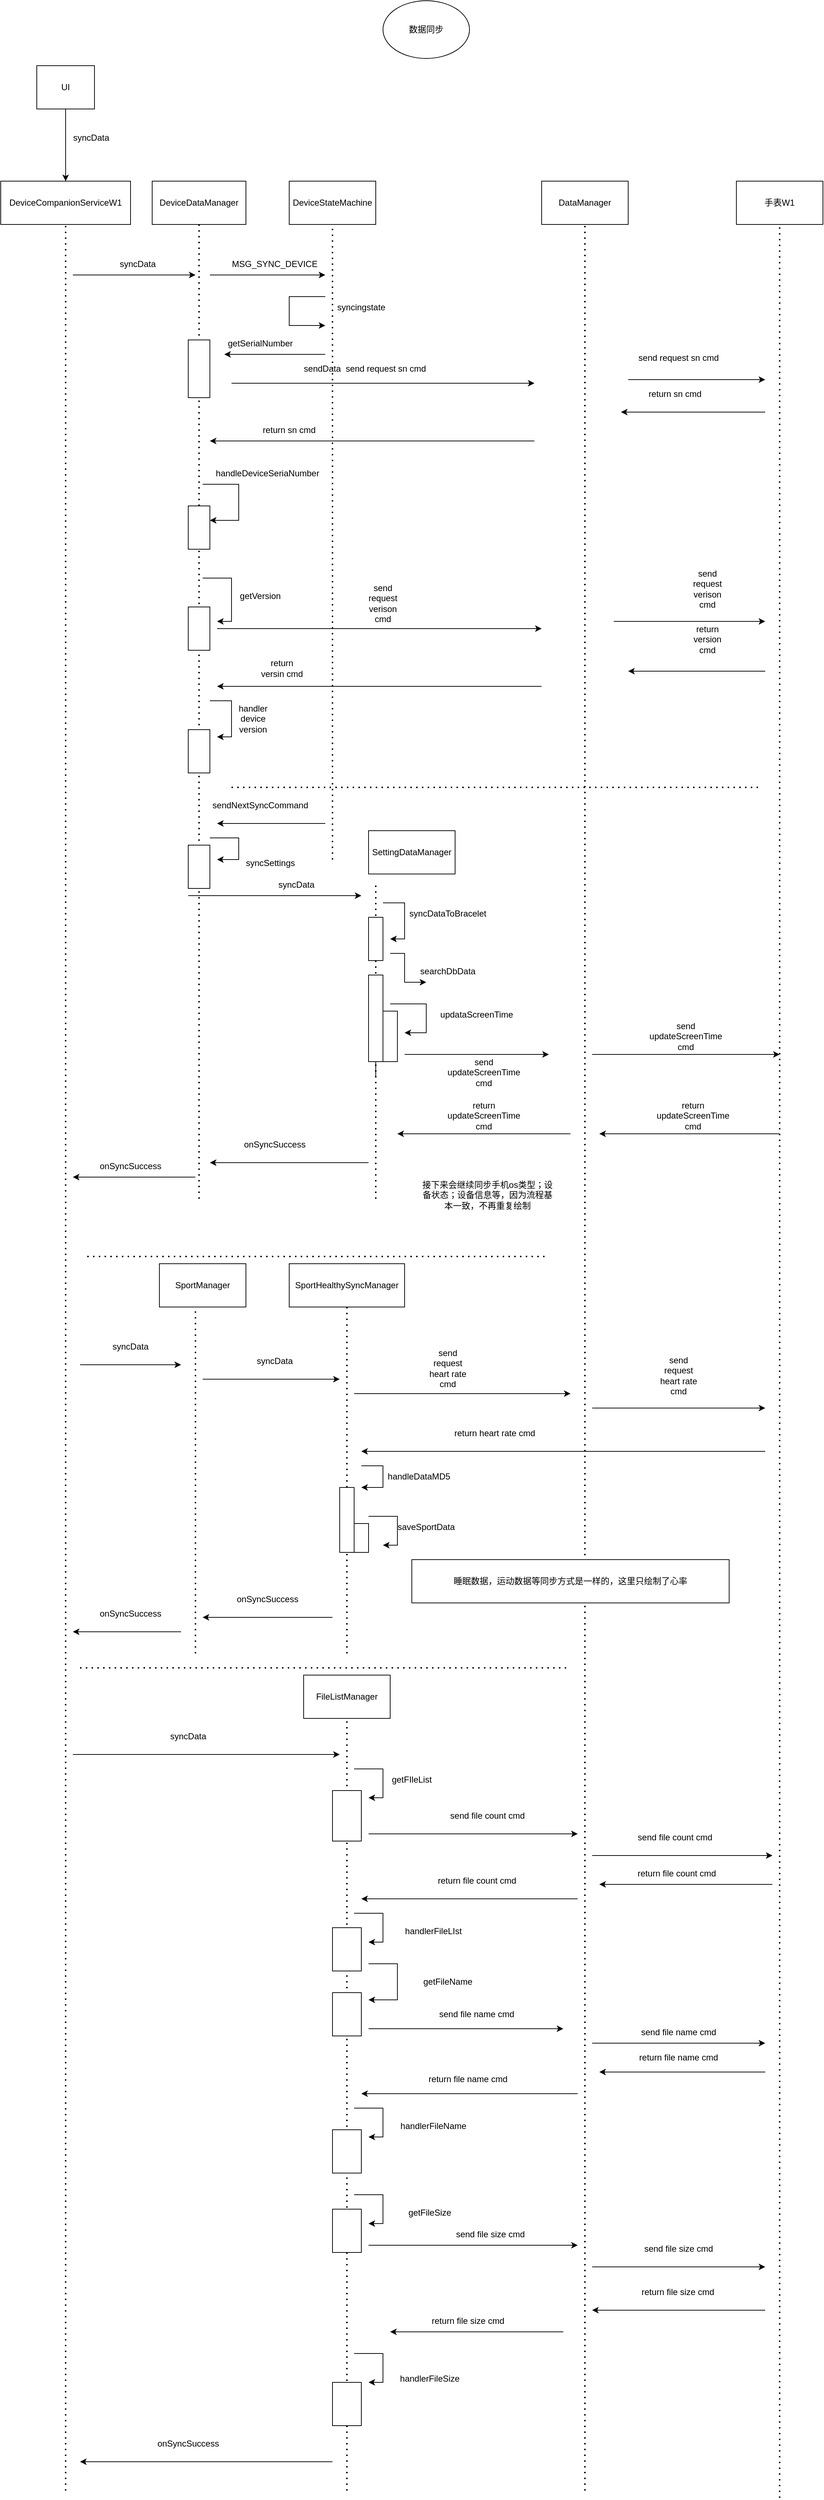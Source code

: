 <mxfile version="16.6.1" type="github"><diagram id="5cbMYsJUbdwY1yWG7EIN" name="Page-1"><mxGraphModel dx="1355" dy="793" grid="1" gridSize="10" guides="1" tooltips="1" connect="1" arrows="1" fold="1" page="1" pageScale="1" pageWidth="1200" pageHeight="1920" math="0" shadow="0"><root><mxCell id="0"/><mxCell id="1" parent="0"/><mxCell id="Itmo2easZVqTDJR0gMvD-1" value="数据同步" style="ellipse;whiteSpace=wrap;html=1;" parent="1" vertex="1"><mxGeometry x="540" y="30" width="120" height="80" as="geometry"/></mxCell><mxCell id="VrV9kyvVKCZuCKwHI7Z3-8" style="edgeStyle=orthogonalEdgeStyle;rounded=0;orthogonalLoop=1;jettySize=auto;html=1;exitX=0.5;exitY=1;exitDx=0;exitDy=0;entryX=0.5;entryY=0;entryDx=0;entryDy=0;" parent="1" source="Itmo2easZVqTDJR0gMvD-4" target="VrV9kyvVKCZuCKwHI7Z3-2" edge="1"><mxGeometry relative="1" as="geometry"><Array as="points"><mxPoint x="100" y="230"/><mxPoint x="100" y="230"/></Array></mxGeometry></mxCell><mxCell id="Itmo2easZVqTDJR0gMvD-4" value="UI" style="rounded=0;whiteSpace=wrap;html=1;" parent="1" vertex="1"><mxGeometry x="60" y="120" width="80" height="60" as="geometry"/></mxCell><mxCell id="VrV9kyvVKCZuCKwHI7Z3-2" value="DeviceCompanionServiceW1" style="rounded=0;whiteSpace=wrap;html=1;" parent="1" vertex="1"><mxGeometry x="10" y="280" width="180" height="60" as="geometry"/></mxCell><mxCell id="VrV9kyvVKCZuCKwHI7Z3-4" value="DeviceDataManager" style="whiteSpace=wrap;html=1;rounded=0;" parent="1" vertex="1"><mxGeometry x="220" y="280" width="130" height="60" as="geometry"/></mxCell><mxCell id="VrV9kyvVKCZuCKwHI7Z3-10" value="syncData" style="text;html=1;align=center;verticalAlign=middle;resizable=0;points=[];autosize=1;strokeColor=none;fillColor=none;" parent="1" vertex="1"><mxGeometry x="100" y="210" width="70" height="20" as="geometry"/></mxCell><mxCell id="VrV9kyvVKCZuCKwHI7Z3-12" value="" style="endArrow=none;dashed=1;html=1;dashPattern=1 3;strokeWidth=2;rounded=0;entryX=0.5;entryY=1;entryDx=0;entryDy=0;" parent="1" target="VrV9kyvVKCZuCKwHI7Z3-2" edge="1"><mxGeometry width="50" height="50" relative="1" as="geometry"><mxPoint x="100" y="3480" as="sourcePoint"/><mxPoint x="100" y="350" as="targetPoint"/><Array as="points"><mxPoint x="100" y="430"/></Array></mxGeometry></mxCell><mxCell id="VrV9kyvVKCZuCKwHI7Z3-13" value="" style="endArrow=none;dashed=1;html=1;dashPattern=1 3;strokeWidth=2;rounded=0;entryX=0.5;entryY=1;entryDx=0;entryDy=0;startArrow=none;" parent="1" target="VrV9kyvVKCZuCKwHI7Z3-4" edge="1"><mxGeometry width="50" height="50" relative="1" as="geometry"><mxPoint x="285" y="510" as="sourcePoint"/><mxPoint x="500" y="590" as="targetPoint"/></mxGeometry></mxCell><mxCell id="VrV9kyvVKCZuCKwHI7Z3-14" value="" style="endArrow=classic;html=1;rounded=0;" parent="1" edge="1"><mxGeometry width="50" height="50" relative="1" as="geometry"><mxPoint x="110" y="410" as="sourcePoint"/><mxPoint x="280" y="410" as="targetPoint"/><Array as="points"><mxPoint x="130" y="410"/></Array></mxGeometry></mxCell><mxCell id="4nl45cn-lW_JqyU9pjvU-1" value="syncData" style="text;html=1;strokeColor=none;fillColor=none;align=center;verticalAlign=middle;whiteSpace=wrap;rounded=0;" parent="1" vertex="1"><mxGeometry x="170" y="380" width="60" height="30" as="geometry"/></mxCell><mxCell id="4nl45cn-lW_JqyU9pjvU-2" value="DeviceStateMachine" style="whiteSpace=wrap;html=1;rounded=0;" parent="1" vertex="1"><mxGeometry x="410" y="280" width="120" height="60" as="geometry"/></mxCell><mxCell id="4nl45cn-lW_JqyU9pjvU-4" value="" style="endArrow=none;dashed=1;html=1;dashPattern=1 3;strokeWidth=2;rounded=0;entryX=0.5;entryY=1;entryDx=0;entryDy=0;" parent="1" target="4nl45cn-lW_JqyU9pjvU-2" edge="1"><mxGeometry width="50" height="50" relative="1" as="geometry"><mxPoint x="470" y="1220" as="sourcePoint"/><mxPoint x="470" y="450" as="targetPoint"/></mxGeometry></mxCell><mxCell id="4nl45cn-lW_JqyU9pjvU-5" value="" style="endArrow=classic;html=1;rounded=0;" parent="1" edge="1"><mxGeometry width="50" height="50" relative="1" as="geometry"><mxPoint x="300" y="410" as="sourcePoint"/><mxPoint x="460" y="410" as="targetPoint"/></mxGeometry></mxCell><mxCell id="4nl45cn-lW_JqyU9pjvU-7" value="MSG_SYNC_DEVICE" style="text;html=1;strokeColor=none;fillColor=none;align=center;verticalAlign=middle;whiteSpace=wrap;rounded=0;" parent="1" vertex="1"><mxGeometry x="360" y="380" width="60" height="30" as="geometry"/></mxCell><mxCell id="4nl45cn-lW_JqyU9pjvU-8" value="" style="endArrow=classic;html=1;rounded=0;" parent="1" edge="1"><mxGeometry width="50" height="50" relative="1" as="geometry"><mxPoint x="460" y="440" as="sourcePoint"/><mxPoint x="460" y="480" as="targetPoint"/><Array as="points"><mxPoint x="410" y="440"/><mxPoint x="410" y="480"/></Array></mxGeometry></mxCell><mxCell id="4nl45cn-lW_JqyU9pjvU-9" value="syncingstate" style="text;html=1;strokeColor=none;fillColor=none;align=center;verticalAlign=middle;whiteSpace=wrap;rounded=0;" parent="1" vertex="1"><mxGeometry x="480" y="440" width="60" height="30" as="geometry"/></mxCell><mxCell id="4nl45cn-lW_JqyU9pjvU-10" value="" style="endArrow=classic;html=1;rounded=0;" parent="1" edge="1"><mxGeometry width="50" height="50" relative="1" as="geometry"><mxPoint x="460" y="520" as="sourcePoint"/><mxPoint x="320" y="520" as="targetPoint"/></mxGeometry></mxCell><mxCell id="4nl45cn-lW_JqyU9pjvU-11" value="getSerialNumber" style="text;html=1;strokeColor=none;fillColor=none;align=center;verticalAlign=middle;whiteSpace=wrap;rounded=0;" parent="1" vertex="1"><mxGeometry x="340" y="490" width="60" height="30" as="geometry"/></mxCell><mxCell id="4nl45cn-lW_JqyU9pjvU-14" value="DataManager" style="whiteSpace=wrap;html=1;rounded=0;" parent="1" vertex="1"><mxGeometry x="760" y="280" width="120" height="60" as="geometry"/></mxCell><mxCell id="4nl45cn-lW_JqyU9pjvU-16" value="" style="endArrow=none;dashed=1;html=1;dashPattern=1 3;strokeWidth=2;rounded=0;entryX=0.5;entryY=1;entryDx=0;entryDy=0;" parent="1" target="4nl45cn-lW_JqyU9pjvU-14" edge="1"><mxGeometry width="50" height="50" relative="1" as="geometry"><mxPoint x="820" y="3480" as="sourcePoint"/><mxPoint x="620" y="560" as="targetPoint"/></mxGeometry></mxCell><mxCell id="4nl45cn-lW_JqyU9pjvU-17" value="" style="endArrow=classic;html=1;rounded=0;startArrow=none;" parent="1" edge="1"><mxGeometry width="50" height="50" relative="1" as="geometry"><mxPoint x="330" y="560" as="sourcePoint"/><mxPoint x="750" y="560" as="targetPoint"/></mxGeometry></mxCell><mxCell id="4nl45cn-lW_JqyU9pjvU-20" value="" style="endArrow=none;dashed=1;html=1;dashPattern=1 3;strokeWidth=2;rounded=0;entryX=0.5;entryY=1;entryDx=0;entryDy=0;" parent="1" edge="1"><mxGeometry width="50" height="50" relative="1" as="geometry"><mxPoint x="285" y="1690" as="sourcePoint"/><mxPoint x="285" y="570" as="targetPoint"/></mxGeometry></mxCell><mxCell id="4nl45cn-lW_JqyU9pjvU-22" value="" style="rounded=0;whiteSpace=wrap;html=1;" parent="1" vertex="1"><mxGeometry x="270" y="500" width="30" height="80" as="geometry"/></mxCell><mxCell id="4nl45cn-lW_JqyU9pjvU-23" value="sendData&amp;nbsp; send request sn cmd" style="text;html=1;strokeColor=none;fillColor=none;align=center;verticalAlign=middle;whiteSpace=wrap;rounded=0;" parent="1" vertex="1"><mxGeometry x="380" y="525" width="270" height="30" as="geometry"/></mxCell><mxCell id="4nl45cn-lW_JqyU9pjvU-24" value="手表W1" style="whiteSpace=wrap;html=1;rounded=0;" parent="1" vertex="1"><mxGeometry x="1030" y="280" width="120" height="60" as="geometry"/></mxCell><mxCell id="4nl45cn-lW_JqyU9pjvU-26" value="" style="endArrow=none;dashed=1;html=1;dashPattern=1 3;strokeWidth=2;rounded=0;entryX=0.5;entryY=1;entryDx=0;entryDy=0;" parent="1" target="4nl45cn-lW_JqyU9pjvU-24" edge="1"><mxGeometry width="50" height="50" relative="1" as="geometry"><mxPoint x="1090" y="3490" as="sourcePoint"/><mxPoint x="880" y="340" as="targetPoint"/></mxGeometry></mxCell><mxCell id="4nl45cn-lW_JqyU9pjvU-27" value="" style="endArrow=classic;html=1;rounded=0;" parent="1" edge="1"><mxGeometry width="50" height="50" relative="1" as="geometry"><mxPoint x="880" y="555" as="sourcePoint"/><mxPoint x="1070" y="555" as="targetPoint"/></mxGeometry></mxCell><mxCell id="4nl45cn-lW_JqyU9pjvU-28" value="send request sn cmd" style="text;html=1;strokeColor=none;fillColor=none;align=center;verticalAlign=middle;whiteSpace=wrap;rounded=0;" parent="1" vertex="1"><mxGeometry x="880" y="510" width="140" height="30" as="geometry"/></mxCell><mxCell id="4nl45cn-lW_JqyU9pjvU-29" value="" style="endArrow=classic;html=1;rounded=0;" parent="1" edge="1"><mxGeometry width="50" height="50" relative="1" as="geometry"><mxPoint x="1070" y="600" as="sourcePoint"/><mxPoint x="870" y="600" as="targetPoint"/></mxGeometry></mxCell><mxCell id="4nl45cn-lW_JqyU9pjvU-30" value="return sn cmd" style="text;html=1;strokeColor=none;fillColor=none;align=center;verticalAlign=middle;whiteSpace=wrap;rounded=0;" parent="1" vertex="1"><mxGeometry x="890" y="560" width="110" height="30" as="geometry"/></mxCell><mxCell id="4nl45cn-lW_JqyU9pjvU-31" value="" style="endArrow=classic;html=1;rounded=0;" parent="1" edge="1"><mxGeometry width="50" height="50" relative="1" as="geometry"><mxPoint x="750" y="640" as="sourcePoint"/><mxPoint x="300" y="640" as="targetPoint"/></mxGeometry></mxCell><mxCell id="4nl45cn-lW_JqyU9pjvU-32" value="return sn cmd" style="text;html=1;strokeColor=none;fillColor=none;align=center;verticalAlign=middle;whiteSpace=wrap;rounded=0;" parent="1" vertex="1"><mxGeometry x="340" y="610" width="140" height="30" as="geometry"/></mxCell><mxCell id="9J5zEtyR43gJggN1kWHp-1" value="" style="endArrow=classic;html=1;rounded=0;entryX=1;entryY=0.333;entryDx=0;entryDy=0;entryPerimeter=0;" parent="1" target="9J5zEtyR43gJggN1kWHp-2" edge="1"><mxGeometry width="50" height="50" relative="1" as="geometry"><mxPoint x="290" y="700" as="sourcePoint"/><mxPoint x="320" y="750" as="targetPoint"/><Array as="points"><mxPoint x="340" y="700"/><mxPoint x="340" y="750"/></Array></mxGeometry></mxCell><mxCell id="9J5zEtyR43gJggN1kWHp-2" value="" style="rounded=0;whiteSpace=wrap;html=1;" parent="1" vertex="1"><mxGeometry x="270" y="730" width="30" height="60" as="geometry"/></mxCell><mxCell id="9J5zEtyR43gJggN1kWHp-3" value="handleDeviceSeriaNumber" style="text;html=1;strokeColor=none;fillColor=none;align=center;verticalAlign=middle;whiteSpace=wrap;rounded=0;" parent="1" vertex="1"><mxGeometry x="310" y="670" width="140" height="30" as="geometry"/></mxCell><mxCell id="9J5zEtyR43gJggN1kWHp-4" value="" style="endArrow=classic;html=1;rounded=0;" parent="1" edge="1"><mxGeometry width="50" height="50" relative="1" as="geometry"><mxPoint x="290" y="830" as="sourcePoint"/><mxPoint x="310" y="890" as="targetPoint"/><Array as="points"><mxPoint x="330" y="830"/><mxPoint x="330" y="890"/></Array></mxGeometry></mxCell><mxCell id="9J5zEtyR43gJggN1kWHp-5" value="" style="rounded=0;whiteSpace=wrap;html=1;" parent="1" vertex="1"><mxGeometry x="270" y="870" width="30" height="60" as="geometry"/></mxCell><mxCell id="9J5zEtyR43gJggN1kWHp-6" value="getVersion" style="text;html=1;strokeColor=none;fillColor=none;align=center;verticalAlign=middle;whiteSpace=wrap;rounded=0;" parent="1" vertex="1"><mxGeometry x="340" y="840" width="60" height="30" as="geometry"/></mxCell><mxCell id="9J5zEtyR43gJggN1kWHp-7" value="" style="endArrow=classic;html=1;rounded=0;" parent="1" edge="1"><mxGeometry width="50" height="50" relative="1" as="geometry"><mxPoint x="310" y="900" as="sourcePoint"/><mxPoint x="760" y="900" as="targetPoint"/></mxGeometry></mxCell><mxCell id="9J5zEtyR43gJggN1kWHp-8" value="send request verison cmd" style="text;html=1;strokeColor=none;fillColor=none;align=center;verticalAlign=middle;whiteSpace=wrap;rounded=0;" parent="1" vertex="1"><mxGeometry x="510" y="850" width="60" height="30" as="geometry"/></mxCell><mxCell id="9J5zEtyR43gJggN1kWHp-9" value="" style="endArrow=classic;html=1;rounded=0;" parent="1" edge="1"><mxGeometry width="50" height="50" relative="1" as="geometry"><mxPoint x="860" y="890" as="sourcePoint"/><mxPoint x="1070" y="890" as="targetPoint"/></mxGeometry></mxCell><mxCell id="9J5zEtyR43gJggN1kWHp-10" value="send request verison cmd" style="text;html=1;strokeColor=none;fillColor=none;align=center;verticalAlign=middle;whiteSpace=wrap;rounded=0;" parent="1" vertex="1"><mxGeometry x="960" y="830" width="60" height="30" as="geometry"/></mxCell><mxCell id="9J5zEtyR43gJggN1kWHp-11" value="" style="endArrow=classic;html=1;rounded=0;" parent="1" edge="1"><mxGeometry width="50" height="50" relative="1" as="geometry"><mxPoint x="1070" y="959" as="sourcePoint"/><mxPoint x="880" y="959" as="targetPoint"/></mxGeometry></mxCell><mxCell id="9J5zEtyR43gJggN1kWHp-12" value="return version cmd" style="text;html=1;strokeColor=none;fillColor=none;align=center;verticalAlign=middle;whiteSpace=wrap;rounded=0;" parent="1" vertex="1"><mxGeometry x="960" y="900" width="60" height="30" as="geometry"/></mxCell><mxCell id="9J5zEtyR43gJggN1kWHp-13" value="" style="endArrow=classic;html=1;rounded=0;" parent="1" edge="1"><mxGeometry width="50" height="50" relative="1" as="geometry"><mxPoint x="760" y="980" as="sourcePoint"/><mxPoint x="310" y="980" as="targetPoint"/></mxGeometry></mxCell><mxCell id="9J5zEtyR43gJggN1kWHp-14" value="return versin cmd" style="text;html=1;strokeColor=none;fillColor=none;align=center;verticalAlign=middle;whiteSpace=wrap;rounded=0;" parent="1" vertex="1"><mxGeometry x="370" y="940" width="60" height="30" as="geometry"/></mxCell><mxCell id="9J5zEtyR43gJggN1kWHp-15" value="" style="endArrow=classic;html=1;rounded=0;" parent="1" edge="1"><mxGeometry width="50" height="50" relative="1" as="geometry"><mxPoint x="300" y="1000" as="sourcePoint"/><mxPoint x="310" y="1050" as="targetPoint"/><Array as="points"><mxPoint x="330" y="1000"/><mxPoint x="330" y="1050"/></Array></mxGeometry></mxCell><mxCell id="9J5zEtyR43gJggN1kWHp-16" value="" style="rounded=0;whiteSpace=wrap;html=1;" parent="1" vertex="1"><mxGeometry x="270" y="1040" width="30" height="60" as="geometry"/></mxCell><mxCell id="9J5zEtyR43gJggN1kWHp-17" value="handler device version" style="text;html=1;strokeColor=none;fillColor=none;align=center;verticalAlign=middle;whiteSpace=wrap;rounded=0;" parent="1" vertex="1"><mxGeometry x="330" y="1010" width="60" height="30" as="geometry"/></mxCell><mxCell id="9J5zEtyR43gJggN1kWHp-18" value="" style="endArrow=none;dashed=1;html=1;dashPattern=1 3;strokeWidth=2;rounded=0;" parent="1" edge="1"><mxGeometry width="50" height="50" relative="1" as="geometry"><mxPoint x="330" y="1120" as="sourcePoint"/><mxPoint x="1060" y="1120" as="targetPoint"/></mxGeometry></mxCell><mxCell id="9J5zEtyR43gJggN1kWHp-19" value="SettingDataManager" style="rounded=0;whiteSpace=wrap;html=1;" parent="1" vertex="1"><mxGeometry x="520" y="1180" width="120" height="60" as="geometry"/></mxCell><mxCell id="9J5zEtyR43gJggN1kWHp-20" value="" style="endArrow=classic;html=1;rounded=0;" parent="1" edge="1"><mxGeometry width="50" height="50" relative="1" as="geometry"><mxPoint x="460" y="1170" as="sourcePoint"/><mxPoint x="310" y="1170" as="targetPoint"/><Array as="points"><mxPoint x="400" y="1170"/></Array></mxGeometry></mxCell><mxCell id="9J5zEtyR43gJggN1kWHp-21" value="" style="endArrow=classic;html=1;rounded=0;" parent="1" edge="1"><mxGeometry width="50" height="50" relative="1" as="geometry"><mxPoint x="300" y="1190" as="sourcePoint"/><mxPoint x="310" y="1220" as="targetPoint"/><Array as="points"><mxPoint x="340" y="1190"/><mxPoint x="340" y="1220"/></Array></mxGeometry></mxCell><mxCell id="9J5zEtyR43gJggN1kWHp-22" value="sendNextSyncCommand" style="text;html=1;strokeColor=none;fillColor=none;align=center;verticalAlign=middle;whiteSpace=wrap;rounded=0;" parent="1" vertex="1"><mxGeometry x="340" y="1130" width="60" height="30" as="geometry"/></mxCell><mxCell id="9J5zEtyR43gJggN1kWHp-23" value="" style="rounded=0;whiteSpace=wrap;html=1;" parent="1" vertex="1"><mxGeometry x="270" y="1200" width="30" height="60" as="geometry"/></mxCell><mxCell id="9J5zEtyR43gJggN1kWHp-24" value="syncSettings" style="text;html=1;strokeColor=none;fillColor=none;align=center;verticalAlign=middle;whiteSpace=wrap;rounded=0;" parent="1" vertex="1"><mxGeometry x="354" y="1210" width="60" height="30" as="geometry"/></mxCell><mxCell id="9J5zEtyR43gJggN1kWHp-25" value="" style="endArrow=none;dashed=1;html=1;dashPattern=1 3;strokeWidth=2;rounded=0;" parent="1" edge="1"><mxGeometry width="50" height="50" relative="1" as="geometry"><mxPoint x="530" y="1690" as="sourcePoint"/><mxPoint x="530" y="1250" as="targetPoint"/></mxGeometry></mxCell><mxCell id="9J5zEtyR43gJggN1kWHp-26" value="" style="endArrow=classic;html=1;rounded=0;" parent="1" edge="1"><mxGeometry width="50" height="50" relative="1" as="geometry"><mxPoint x="270" y="1270" as="sourcePoint"/><mxPoint x="510" y="1270" as="targetPoint"/></mxGeometry></mxCell><mxCell id="9J5zEtyR43gJggN1kWHp-27" value="syncData" style="text;html=1;strokeColor=none;fillColor=none;align=center;verticalAlign=middle;whiteSpace=wrap;rounded=0;" parent="1" vertex="1"><mxGeometry x="390" y="1240" width="60" height="30" as="geometry"/></mxCell><mxCell id="9J5zEtyR43gJggN1kWHp-28" value="" style="endArrow=classic;html=1;rounded=0;" parent="1" edge="1"><mxGeometry width="50" height="50" relative="1" as="geometry"><mxPoint x="540" y="1280" as="sourcePoint"/><mxPoint x="550" y="1330" as="targetPoint"/><Array as="points"><mxPoint x="570" y="1280"/><mxPoint x="570" y="1330"/></Array></mxGeometry></mxCell><mxCell id="9J5zEtyR43gJggN1kWHp-29" value="" style="rounded=0;whiteSpace=wrap;html=1;" parent="1" vertex="1"><mxGeometry x="520" y="1300" width="20" height="60" as="geometry"/></mxCell><mxCell id="9J5zEtyR43gJggN1kWHp-30" value="syncDataToBracelet" style="text;html=1;strokeColor=none;fillColor=none;align=center;verticalAlign=middle;whiteSpace=wrap;rounded=0;" parent="1" vertex="1"><mxGeometry x="600" y="1280" width="60" height="30" as="geometry"/></mxCell><mxCell id="9J5zEtyR43gJggN1kWHp-34" style="edgeStyle=orthogonalEdgeStyle;rounded=0;orthogonalLoop=1;jettySize=auto;html=1;exitX=0.5;exitY=1;exitDx=0;exitDy=0;" parent="1" source="9J5zEtyR43gJggN1kWHp-31" edge="1"><mxGeometry relative="1" as="geometry"><mxPoint x="530" y="1440" as="targetPoint"/></mxGeometry></mxCell><mxCell id="9J5zEtyR43gJggN1kWHp-31" value="" style="rounded=0;whiteSpace=wrap;html=1;" parent="1" vertex="1"><mxGeometry x="520" y="1380" width="20" height="120" as="geometry"/></mxCell><mxCell id="9J5zEtyR43gJggN1kWHp-32" value="" style="endArrow=classic;html=1;rounded=0;entryX=0;entryY=1;entryDx=0;entryDy=0;" parent="1" target="9J5zEtyR43gJggN1kWHp-33" edge="1"><mxGeometry width="50" height="50" relative="1" as="geometry"><mxPoint x="550" y="1350" as="sourcePoint"/><mxPoint x="550" y="1420" as="targetPoint"/><Array as="points"><mxPoint x="570" y="1350"/><mxPoint x="570" y="1390"/></Array></mxGeometry></mxCell><mxCell id="9J5zEtyR43gJggN1kWHp-33" value="searchDbData" style="text;html=1;strokeColor=none;fillColor=none;align=center;verticalAlign=middle;whiteSpace=wrap;rounded=0;" parent="1" vertex="1"><mxGeometry x="600" y="1360" width="60" height="30" as="geometry"/></mxCell><mxCell id="9J5zEtyR43gJggN1kWHp-35" value="" style="rounded=0;whiteSpace=wrap;html=1;" parent="1" vertex="1"><mxGeometry x="540" y="1430" width="20" height="70" as="geometry"/></mxCell><mxCell id="9J5zEtyR43gJggN1kWHp-36" value="" style="endArrow=classic;html=1;rounded=0;" parent="1" edge="1"><mxGeometry width="50" height="50" relative="1" as="geometry"><mxPoint x="550" y="1420" as="sourcePoint"/><mxPoint x="570" y="1460" as="targetPoint"/><Array as="points"><mxPoint x="600" y="1420"/><mxPoint x="600" y="1460"/></Array></mxGeometry></mxCell><mxCell id="9J5zEtyR43gJggN1kWHp-37" value="updataScreenTime" style="text;html=1;strokeColor=none;fillColor=none;align=center;verticalAlign=middle;whiteSpace=wrap;rounded=0;" parent="1" vertex="1"><mxGeometry x="640" y="1420" width="60" height="30" as="geometry"/></mxCell><mxCell id="9J5zEtyR43gJggN1kWHp-38" value="" style="endArrow=classic;html=1;rounded=0;" parent="1" edge="1"><mxGeometry width="50" height="50" relative="1" as="geometry"><mxPoint x="570" y="1490" as="sourcePoint"/><mxPoint x="770" y="1490" as="targetPoint"/></mxGeometry></mxCell><mxCell id="9J5zEtyR43gJggN1kWHp-41" value="&lt;div&gt;send updateScreenTime cmd&lt;br&gt;&lt;/div&gt;" style="text;html=1;strokeColor=none;fillColor=none;align=center;verticalAlign=middle;whiteSpace=wrap;rounded=0;" parent="1" vertex="1"><mxGeometry x="650" y="1500" width="60" height="30" as="geometry"/></mxCell><mxCell id="9J5zEtyR43gJggN1kWHp-42" value="" style="endArrow=classic;html=1;rounded=0;" parent="1" edge="1"><mxGeometry width="50" height="50" relative="1" as="geometry"><mxPoint x="830" y="1490" as="sourcePoint"/><mxPoint x="1090" y="1490" as="targetPoint"/></mxGeometry></mxCell><mxCell id="9J5zEtyR43gJggN1kWHp-43" value="&lt;div&gt;send updateScreenTime cmd&lt;br&gt;&lt;/div&gt;" style="text;html=1;strokeColor=none;fillColor=none;align=center;verticalAlign=middle;whiteSpace=wrap;rounded=0;" parent="1" vertex="1"><mxGeometry x="930" y="1450" width="60" height="30" as="geometry"/></mxCell><mxCell id="9J5zEtyR43gJggN1kWHp-44" value="" style="endArrow=classic;html=1;rounded=0;" parent="1" edge="1"><mxGeometry width="50" height="50" relative="1" as="geometry"><mxPoint x="1090" y="1600" as="sourcePoint"/><mxPoint x="840" y="1600" as="targetPoint"/><Array as="points"/></mxGeometry></mxCell><mxCell id="9J5zEtyR43gJggN1kWHp-45" value="&lt;div&gt;return updateScreenTime cmd&lt;br&gt;&lt;/div&gt;" style="text;html=1;strokeColor=none;fillColor=none;align=center;verticalAlign=middle;whiteSpace=wrap;rounded=0;" parent="1" vertex="1"><mxGeometry x="940" y="1560" width="60" height="30" as="geometry"/></mxCell><mxCell id="9J5zEtyR43gJggN1kWHp-46" value="&lt;div&gt;return updateScreenTime cmd&lt;br&gt;&lt;/div&gt;" style="text;html=1;strokeColor=none;fillColor=none;align=center;verticalAlign=middle;whiteSpace=wrap;rounded=0;" parent="1" vertex="1"><mxGeometry x="650" y="1560" width="60" height="30" as="geometry"/></mxCell><mxCell id="9J5zEtyR43gJggN1kWHp-47" value="" style="endArrow=classic;html=1;rounded=0;" parent="1" edge="1"><mxGeometry width="50" height="50" relative="1" as="geometry"><mxPoint x="800" y="1600" as="sourcePoint"/><mxPoint x="560" y="1600" as="targetPoint"/></mxGeometry></mxCell><mxCell id="9J5zEtyR43gJggN1kWHp-229" value="" style="endArrow=classic;html=1;rounded=0;" parent="1" edge="1"><mxGeometry width="50" height="50" relative="1" as="geometry"><mxPoint x="520" y="1640" as="sourcePoint"/><mxPoint x="300" y="1640" as="targetPoint"/></mxGeometry></mxCell><mxCell id="9J5zEtyR43gJggN1kWHp-230" value="onSyncSuccess" style="text;html=1;strokeColor=none;fillColor=none;align=center;verticalAlign=middle;whiteSpace=wrap;rounded=0;" parent="1" vertex="1"><mxGeometry x="360" y="1600" width="60" height="30" as="geometry"/></mxCell><mxCell id="9J5zEtyR43gJggN1kWHp-231" value="" style="endArrow=classic;html=1;rounded=0;" parent="1" edge="1"><mxGeometry width="50" height="50" relative="1" as="geometry"><mxPoint x="280" y="1660" as="sourcePoint"/><mxPoint x="110" y="1660" as="targetPoint"/></mxGeometry></mxCell><mxCell id="9J5zEtyR43gJggN1kWHp-232" value="onSyncSuccess" style="text;html=1;strokeColor=none;fillColor=none;align=center;verticalAlign=middle;whiteSpace=wrap;rounded=0;" parent="1" vertex="1"><mxGeometry x="160" y="1630" width="60" height="30" as="geometry"/></mxCell><mxCell id="9J5zEtyR43gJggN1kWHp-233" value="" style="endArrow=none;dashed=1;html=1;dashPattern=1 3;strokeWidth=2;rounded=0;" parent="1" edge="1"><mxGeometry width="50" height="50" relative="1" as="geometry"><mxPoint x="130" y="1770" as="sourcePoint"/><mxPoint x="770" y="1770" as="targetPoint"/></mxGeometry></mxCell><mxCell id="9J5zEtyR43gJggN1kWHp-234" value="接下来会继续同步手机os类型；设备状态；设备信息等，因为流程基本一致，不再重复绘制" style="text;html=1;strokeColor=none;fillColor=none;align=center;verticalAlign=middle;whiteSpace=wrap;rounded=0;" parent="1" vertex="1"><mxGeometry x="590" y="1670" width="190" height="30" as="geometry"/></mxCell><mxCell id="9J5zEtyR43gJggN1kWHp-235" value="SportManager" style="rounded=0;whiteSpace=wrap;html=1;" parent="1" vertex="1"><mxGeometry x="230" y="1780" width="120" height="60" as="geometry"/></mxCell><mxCell id="9J5zEtyR43gJggN1kWHp-236" value="" style="endArrow=none;dashed=1;html=1;dashPattern=1 3;strokeWidth=2;rounded=0;" parent="1" edge="1"><mxGeometry width="50" height="50" relative="1" as="geometry"><mxPoint x="280" y="2320" as="sourcePoint"/><mxPoint x="280" y="1840" as="targetPoint"/></mxGeometry></mxCell><mxCell id="9J5zEtyR43gJggN1kWHp-237" value="&lt;p&gt;&lt;font style=&quot;font-size: 12px&quot; face=&quot;Helvetica&quot;&gt;&lt;span style=&quot;background-color: rgb(255 , 255 , 255)&quot;&gt;SportHealthySyncManager&lt;/span&gt;&lt;/font&gt;&lt;/p&gt;" style="rounded=0;whiteSpace=wrap;html=1;" parent="1" vertex="1"><mxGeometry x="410" y="1780" width="160" height="60" as="geometry"/></mxCell><mxCell id="9J5zEtyR43gJggN1kWHp-238" value="" style="endArrow=none;dashed=1;html=1;dashPattern=1 3;strokeWidth=2;rounded=0;fontFamily=Helvetica;fontSize=12;fontColor=#000000;entryX=0.5;entryY=1;entryDx=0;entryDy=0;startArrow=none;" parent="1" source="9J5zEtyR43gJggN1kWHp-250" target="9J5zEtyR43gJggN1kWHp-237" edge="1"><mxGeometry width="50" height="50" relative="1" as="geometry"><mxPoint x="490" y="2520" as="sourcePoint"/><mxPoint x="620" y="2000" as="targetPoint"/></mxGeometry></mxCell><mxCell id="9J5zEtyR43gJggN1kWHp-239" value="" style="endArrow=classic;html=1;rounded=0;fontFamily=Helvetica;fontSize=12;fontColor=#000000;" parent="1" edge="1"><mxGeometry width="50" height="50" relative="1" as="geometry"><mxPoint x="120" y="1920" as="sourcePoint"/><mxPoint x="260" y="1920" as="targetPoint"/></mxGeometry></mxCell><mxCell id="9J5zEtyR43gJggN1kWHp-240" value="syncData" style="text;html=1;strokeColor=none;fillColor=none;align=center;verticalAlign=middle;whiteSpace=wrap;rounded=0;labelBackgroundColor=#FFFFFF;fontFamily=Helvetica;fontSize=12;fontColor=#000000;" parent="1" vertex="1"><mxGeometry x="160" y="1880" width="60" height="30" as="geometry"/></mxCell><mxCell id="9J5zEtyR43gJggN1kWHp-241" value="" style="endArrow=classic;html=1;rounded=0;fontFamily=Helvetica;fontSize=12;fontColor=#000000;" parent="1" edge="1"><mxGeometry width="50" height="50" relative="1" as="geometry"><mxPoint x="290" y="1940" as="sourcePoint"/><mxPoint x="480" y="1940" as="targetPoint"/></mxGeometry></mxCell><mxCell id="9J5zEtyR43gJggN1kWHp-242" value="syncData" style="text;html=1;strokeColor=none;fillColor=none;align=center;verticalAlign=middle;whiteSpace=wrap;rounded=0;labelBackgroundColor=#FFFFFF;fontFamily=Helvetica;fontSize=12;fontColor=#000000;" parent="1" vertex="1"><mxGeometry x="360" y="1900" width="60" height="30" as="geometry"/></mxCell><mxCell id="9J5zEtyR43gJggN1kWHp-243" value="" style="endArrow=classic;html=1;rounded=0;fontFamily=Helvetica;fontSize=12;fontColor=#000000;" parent="1" edge="1"><mxGeometry width="50" height="50" relative="1" as="geometry"><mxPoint x="500" y="1960" as="sourcePoint"/><mxPoint x="800" y="1960" as="targetPoint"/></mxGeometry></mxCell><mxCell id="9J5zEtyR43gJggN1kWHp-244" value="send request heart rate cmd" style="text;html=1;strokeColor=none;fillColor=none;align=center;verticalAlign=middle;whiteSpace=wrap;rounded=0;labelBackgroundColor=#FFFFFF;fontFamily=Helvetica;fontSize=12;fontColor=#000000;" parent="1" vertex="1"><mxGeometry x="600" y="1910" width="60" height="30" as="geometry"/></mxCell><mxCell id="9J5zEtyR43gJggN1kWHp-245" value="" style="endArrow=classic;html=1;rounded=0;fontFamily=Helvetica;fontSize=12;fontColor=#000000;" parent="1" edge="1"><mxGeometry width="50" height="50" relative="1" as="geometry"><mxPoint x="830" y="1980" as="sourcePoint"/><mxPoint x="1070" y="1980" as="targetPoint"/></mxGeometry></mxCell><mxCell id="9J5zEtyR43gJggN1kWHp-246" value="send request heart rate cmd" style="text;html=1;strokeColor=none;fillColor=none;align=center;verticalAlign=middle;whiteSpace=wrap;rounded=0;labelBackgroundColor=#FFFFFF;fontFamily=Helvetica;fontSize=12;fontColor=#000000;" parent="1" vertex="1"><mxGeometry x="920" y="1920" width="60" height="30" as="geometry"/></mxCell><mxCell id="9J5zEtyR43gJggN1kWHp-247" value="" style="endArrow=classic;html=1;rounded=0;fontFamily=Helvetica;fontSize=12;fontColor=#000000;" parent="1" edge="1"><mxGeometry width="50" height="50" relative="1" as="geometry"><mxPoint x="1070" y="2040" as="sourcePoint"/><mxPoint x="510" y="2040" as="targetPoint"/></mxGeometry></mxCell><mxCell id="9J5zEtyR43gJggN1kWHp-248" value="return heart rate cmd" style="text;html=1;strokeColor=none;fillColor=none;align=center;verticalAlign=middle;whiteSpace=wrap;rounded=0;labelBackgroundColor=#FFFFFF;fontFamily=Helvetica;fontSize=12;fontColor=#000000;" parent="1" vertex="1"><mxGeometry x="600" y="2000" width="190" height="30" as="geometry"/></mxCell><mxCell id="9J5zEtyR43gJggN1kWHp-250" value="" style="rounded=0;whiteSpace=wrap;html=1;labelBackgroundColor=#FFFFFF;fontFamily=Helvetica;fontSize=12;fontColor=#000000;strokeColor=#000000;" parent="1" vertex="1"><mxGeometry x="480" y="2090" width="20" height="90" as="geometry"/></mxCell><mxCell id="9J5zEtyR43gJggN1kWHp-252" value="" style="endArrow=none;dashed=1;html=1;dashPattern=1 3;strokeWidth=2;rounded=0;fontFamily=Helvetica;fontSize=12;fontColor=#000000;entryX=0.5;entryY=1;entryDx=0;entryDy=0;" parent="1" target="9J5zEtyR43gJggN1kWHp-250" edge="1"><mxGeometry width="50" height="50" relative="1" as="geometry"><mxPoint x="490" y="2320" as="sourcePoint"/><mxPoint x="490" y="1840" as="targetPoint"/></mxGeometry></mxCell><mxCell id="9J5zEtyR43gJggN1kWHp-253" value="" style="endArrow=classic;html=1;rounded=0;fontFamily=Helvetica;fontSize=12;fontColor=#000000;" parent="1" edge="1"><mxGeometry width="50" height="50" relative="1" as="geometry"><mxPoint x="510" y="2060" as="sourcePoint"/><mxPoint x="510" y="2090" as="targetPoint"/><Array as="points"><mxPoint x="540" y="2060"/><mxPoint x="540" y="2090"/></Array></mxGeometry></mxCell><mxCell id="9J5zEtyR43gJggN1kWHp-254" value="" style="rounded=0;whiteSpace=wrap;html=1;labelBackgroundColor=#FFFFFF;fontFamily=Helvetica;fontSize=12;fontColor=#000000;strokeColor=#000000;" parent="1" vertex="1"><mxGeometry x="500" y="2140" width="20" height="40" as="geometry"/></mxCell><mxCell id="9J5zEtyR43gJggN1kWHp-255" value="" style="endArrow=classic;html=1;rounded=0;fontFamily=Helvetica;fontSize=12;fontColor=#000000;" parent="1" edge="1"><mxGeometry width="50" height="50" relative="1" as="geometry"><mxPoint x="500" y="2480" as="sourcePoint"/><mxPoint x="520" y="2520" as="targetPoint"/><Array as="points"><mxPoint x="540" y="2480"/><mxPoint x="540" y="2520"/></Array></mxGeometry></mxCell><mxCell id="9J5zEtyR43gJggN1kWHp-256" value="handleDataMD5" style="text;html=1;strokeColor=none;fillColor=none;align=center;verticalAlign=middle;whiteSpace=wrap;rounded=0;labelBackgroundColor=#FFFFFF;fontFamily=Helvetica;fontSize=12;fontColor=#000000;" parent="1" vertex="1"><mxGeometry x="560" y="2060" width="60" height="30" as="geometry"/></mxCell><mxCell id="9J5zEtyR43gJggN1kWHp-257" value="saveSportData" style="text;html=1;strokeColor=none;fillColor=none;align=center;verticalAlign=middle;whiteSpace=wrap;rounded=0;labelBackgroundColor=#FFFFFF;fontFamily=Helvetica;fontSize=12;fontColor=#000000;" parent="1" vertex="1"><mxGeometry x="570" y="2130" width="60" height="30" as="geometry"/></mxCell><mxCell id="9J5zEtyR43gJggN1kWHp-258" value="睡眠数据，运动数据等同步方式是一样的，这里只绘制了心率" style="rounded=0;whiteSpace=wrap;html=1;labelBackgroundColor=#FFFFFF;fontFamily=Helvetica;fontSize=12;fontColor=#000000;strokeColor=#000000;" parent="1" vertex="1"><mxGeometry x="580" y="2190" width="440" height="60" as="geometry"/></mxCell><mxCell id="9J5zEtyR43gJggN1kWHp-259" value="" style="endArrow=classic;html=1;rounded=0;fontFamily=Helvetica;fontSize=12;fontColor=#000000;" parent="1" edge="1"><mxGeometry width="50" height="50" relative="1" as="geometry"><mxPoint x="470" y="2270" as="sourcePoint"/><mxPoint x="290" y="2270" as="targetPoint"/></mxGeometry></mxCell><mxCell id="9J5zEtyR43gJggN1kWHp-260" value="onSyncSuccess" style="text;html=1;strokeColor=none;fillColor=none;align=center;verticalAlign=middle;whiteSpace=wrap;rounded=0;labelBackgroundColor=#FFFFFF;fontFamily=Helvetica;fontSize=12;fontColor=#000000;" parent="1" vertex="1"><mxGeometry x="350" y="2230" width="60" height="30" as="geometry"/></mxCell><mxCell id="9J5zEtyR43gJggN1kWHp-262" value="" style="endArrow=classic;html=1;rounded=0;fontFamily=Helvetica;fontSize=12;fontColor=#000000;" parent="1" edge="1"><mxGeometry width="50" height="50" relative="1" as="geometry"><mxPoint x="260" y="2290" as="sourcePoint"/><mxPoint x="110" y="2290" as="targetPoint"/></mxGeometry></mxCell><mxCell id="9J5zEtyR43gJggN1kWHp-263" value="onSyncSuccess" style="text;html=1;strokeColor=none;fillColor=none;align=center;verticalAlign=middle;whiteSpace=wrap;rounded=0;labelBackgroundColor=#FFFFFF;fontFamily=Helvetica;fontSize=12;fontColor=#000000;" parent="1" vertex="1"><mxGeometry x="160" y="2250" width="60" height="30" as="geometry"/></mxCell><mxCell id="9J5zEtyR43gJggN1kWHp-265" value="FileListManager" style="rounded=0;whiteSpace=wrap;html=1;labelBackgroundColor=#FFFFFF;fontFamily=Helvetica;fontSize=12;fontColor=#000000;strokeColor=#000000;" parent="1" vertex="1"><mxGeometry x="430" y="2350" width="120" height="60" as="geometry"/></mxCell><mxCell id="9J5zEtyR43gJggN1kWHp-266" value="" style="endArrow=none;dashed=1;html=1;dashPattern=1 3;strokeWidth=2;rounded=0;fontFamily=Helvetica;fontSize=12;fontColor=#000000;entryX=0.5;entryY=1;entryDx=0;entryDy=0;" parent="1" target="9J5zEtyR43gJggN1kWHp-265" edge="1"><mxGeometry width="50" height="50" relative="1" as="geometry"><mxPoint x="490" y="3480" as="sourcePoint"/><mxPoint x="620" y="2450" as="targetPoint"/></mxGeometry></mxCell><mxCell id="9J5zEtyR43gJggN1kWHp-267" value="" style="endArrow=classic;html=1;rounded=0;fontFamily=Helvetica;fontSize=12;fontColor=#000000;" parent="1" edge="1"><mxGeometry width="50" height="50" relative="1" as="geometry"><mxPoint x="110" y="2460" as="sourcePoint"/><mxPoint x="480" y="2460" as="targetPoint"/></mxGeometry></mxCell><mxCell id="9J5zEtyR43gJggN1kWHp-268" value="syncData" style="text;html=1;strokeColor=none;fillColor=none;align=center;verticalAlign=middle;whiteSpace=wrap;rounded=0;labelBackgroundColor=#FFFFFF;fontFamily=Helvetica;fontSize=12;fontColor=#000000;" parent="1" vertex="1"><mxGeometry x="240" y="2420" width="60" height="30" as="geometry"/></mxCell><mxCell id="9J5zEtyR43gJggN1kWHp-269" value="" style="endArrow=classic;html=1;rounded=0;fontFamily=Helvetica;fontSize=12;fontColor=#000000;" parent="1" edge="1"><mxGeometry width="50" height="50" relative="1" as="geometry"><mxPoint x="520" y="2130" as="sourcePoint"/><mxPoint x="540" y="2170" as="targetPoint"/><Array as="points"><mxPoint x="560" y="2130"/><mxPoint x="560" y="2170"/></Array></mxGeometry></mxCell><mxCell id="9J5zEtyR43gJggN1kWHp-270" value="getFIleList" style="text;html=1;strokeColor=none;fillColor=none;align=center;verticalAlign=middle;whiteSpace=wrap;rounded=0;labelBackgroundColor=#FFFFFF;fontFamily=Helvetica;fontSize=12;fontColor=#000000;" parent="1" vertex="1"><mxGeometry x="550" y="2480" width="60" height="30" as="geometry"/></mxCell><mxCell id="9J5zEtyR43gJggN1kWHp-271" value="" style="rounded=0;whiteSpace=wrap;html=1;labelBackgroundColor=#FFFFFF;fontFamily=Helvetica;fontSize=12;fontColor=#000000;strokeColor=#000000;" parent="1" vertex="1"><mxGeometry x="470" y="2510" width="40" height="70" as="geometry"/></mxCell><mxCell id="9J5zEtyR43gJggN1kWHp-272" value="send file count cmd" style="text;html=1;strokeColor=none;fillColor=none;align=center;verticalAlign=middle;whiteSpace=wrap;rounded=0;labelBackgroundColor=#FFFFFF;fontFamily=Helvetica;fontSize=12;fontColor=#000000;" parent="1" vertex="1"><mxGeometry x="620" y="2530" width="130" height="30" as="geometry"/></mxCell><mxCell id="9J5zEtyR43gJggN1kWHp-273" value="" style="endArrow=classic;html=1;rounded=0;fontFamily=Helvetica;fontSize=12;fontColor=#000000;" parent="1" edge="1"><mxGeometry width="50" height="50" relative="1" as="geometry"><mxPoint x="520" y="2570" as="sourcePoint"/><mxPoint x="810" y="2570" as="targetPoint"/></mxGeometry></mxCell><mxCell id="9J5zEtyR43gJggN1kWHp-274" value="" style="endArrow=classic;html=1;rounded=0;fontFamily=Helvetica;fontSize=12;fontColor=#000000;" parent="1" edge="1"><mxGeometry width="50" height="50" relative="1" as="geometry"><mxPoint x="830" y="2600" as="sourcePoint"/><mxPoint x="1080" y="2600" as="targetPoint"/></mxGeometry></mxCell><mxCell id="9J5zEtyR43gJggN1kWHp-275" value="send file count cmd" style="text;html=1;strokeColor=none;fillColor=none;align=center;verticalAlign=middle;whiteSpace=wrap;rounded=0;labelBackgroundColor=#FFFFFF;fontFamily=Helvetica;fontSize=12;fontColor=#000000;" parent="1" vertex="1"><mxGeometry x="880" y="2560" width="130" height="30" as="geometry"/></mxCell><mxCell id="9J5zEtyR43gJggN1kWHp-276" value="" style="endArrow=classic;html=1;rounded=0;fontFamily=Helvetica;fontSize=12;fontColor=#000000;" parent="1" edge="1"><mxGeometry width="50" height="50" relative="1" as="geometry"><mxPoint x="1080" y="2640" as="sourcePoint"/><mxPoint x="840" y="2640" as="targetPoint"/></mxGeometry></mxCell><mxCell id="9J5zEtyR43gJggN1kWHp-277" value="return file count cmd" style="text;html=1;strokeColor=none;fillColor=none;align=center;verticalAlign=middle;whiteSpace=wrap;rounded=0;labelBackgroundColor=#FFFFFF;fontFamily=Helvetica;fontSize=12;fontColor=#000000;" parent="1" vertex="1"><mxGeometry x="880" y="2610" width="135" height="30" as="geometry"/></mxCell><mxCell id="9J5zEtyR43gJggN1kWHp-278" value="" style="endArrow=classic;html=1;rounded=0;fontFamily=Helvetica;fontSize=12;fontColor=#000000;" parent="1" edge="1"><mxGeometry width="50" height="50" relative="1" as="geometry"><mxPoint x="810" y="2660" as="sourcePoint"/><mxPoint x="510" y="2660" as="targetPoint"/></mxGeometry></mxCell><mxCell id="9J5zEtyR43gJggN1kWHp-279" value="return file count cmd" style="text;html=1;strokeColor=none;fillColor=none;align=center;verticalAlign=middle;whiteSpace=wrap;rounded=0;labelBackgroundColor=#FFFFFF;fontFamily=Helvetica;fontSize=12;fontColor=#000000;" parent="1" vertex="1"><mxGeometry x="602.5" y="2620" width="135" height="30" as="geometry"/></mxCell><mxCell id="9J5zEtyR43gJggN1kWHp-280" value="" style="endArrow=classic;html=1;rounded=0;fontFamily=Helvetica;fontSize=12;fontColor=#000000;" parent="1" edge="1"><mxGeometry width="50" height="50" relative="1" as="geometry"><mxPoint x="500" y="2680" as="sourcePoint"/><mxPoint x="520" y="2720" as="targetPoint"/><Array as="points"><mxPoint x="540" y="2680"/><mxPoint x="540" y="2720"/></Array></mxGeometry></mxCell><mxCell id="9J5zEtyR43gJggN1kWHp-281" value="" style="rounded=0;whiteSpace=wrap;html=1;labelBackgroundColor=#FFFFFF;fontFamily=Helvetica;fontSize=12;fontColor=#000000;strokeColor=#000000;" parent="1" vertex="1"><mxGeometry x="470" y="2700" width="40" height="60" as="geometry"/></mxCell><mxCell id="9J5zEtyR43gJggN1kWHp-282" value="handlerFileLIst" style="text;html=1;strokeColor=none;fillColor=none;align=center;verticalAlign=middle;whiteSpace=wrap;rounded=0;labelBackgroundColor=#FFFFFF;fontFamily=Helvetica;fontSize=12;fontColor=#000000;" parent="1" vertex="1"><mxGeometry x="560" y="2690" width="100" height="30" as="geometry"/></mxCell><mxCell id="9J5zEtyR43gJggN1kWHp-283" value="" style="rounded=0;whiteSpace=wrap;html=1;labelBackgroundColor=#FFFFFF;fontFamily=Helvetica;fontSize=12;fontColor=#000000;strokeColor=#000000;" parent="1" vertex="1"><mxGeometry x="470" y="2790" width="40" height="60" as="geometry"/></mxCell><mxCell id="9J5zEtyR43gJggN1kWHp-284" value="" style="endArrow=classic;html=1;rounded=0;fontFamily=Helvetica;fontSize=12;fontColor=#000000;" parent="1" edge="1"><mxGeometry width="50" height="50" relative="1" as="geometry"><mxPoint x="520" y="2750" as="sourcePoint"/><mxPoint x="520" y="2800" as="targetPoint"/><Array as="points"><mxPoint x="560" y="2750"/><mxPoint x="560" y="2800"/></Array></mxGeometry></mxCell><mxCell id="9J5zEtyR43gJggN1kWHp-285" value="getFileName" style="text;html=1;strokeColor=none;fillColor=none;align=center;verticalAlign=middle;whiteSpace=wrap;rounded=0;labelBackgroundColor=#FFFFFF;fontFamily=Helvetica;fontSize=12;fontColor=#000000;" parent="1" vertex="1"><mxGeometry x="580" y="2760" width="100" height="30" as="geometry"/></mxCell><mxCell id="9J5zEtyR43gJggN1kWHp-286" value="" style="endArrow=classic;html=1;rounded=0;fontFamily=Helvetica;fontSize=12;fontColor=#000000;" parent="1" edge="1"><mxGeometry width="50" height="50" relative="1" as="geometry"><mxPoint x="520" y="2840" as="sourcePoint"/><mxPoint x="790" y="2840" as="targetPoint"/></mxGeometry></mxCell><mxCell id="9J5zEtyR43gJggN1kWHp-287" value="send file name cmd" style="text;html=1;strokeColor=none;fillColor=none;align=center;verticalAlign=middle;whiteSpace=wrap;rounded=0;labelBackgroundColor=#FFFFFF;fontFamily=Helvetica;fontSize=12;fontColor=#000000;" parent="1" vertex="1"><mxGeometry x="590" y="2805" width="160" height="30" as="geometry"/></mxCell><mxCell id="9J5zEtyR43gJggN1kWHp-288" value="" style="endArrow=classic;html=1;rounded=0;fontFamily=Helvetica;fontSize=12;fontColor=#000000;" parent="1" edge="1"><mxGeometry width="50" height="50" relative="1" as="geometry"><mxPoint x="830" y="2860" as="sourcePoint"/><mxPoint x="1070" y="2860" as="targetPoint"/></mxGeometry></mxCell><mxCell id="9J5zEtyR43gJggN1kWHp-289" value="send file name cmd" style="text;html=1;strokeColor=none;fillColor=none;align=center;verticalAlign=middle;whiteSpace=wrap;rounded=0;labelBackgroundColor=#FFFFFF;fontFamily=Helvetica;fontSize=12;fontColor=#000000;" parent="1" vertex="1"><mxGeometry x="870" y="2830" width="160" height="30" as="geometry"/></mxCell><mxCell id="9J5zEtyR43gJggN1kWHp-290" value="" style="endArrow=classic;html=1;rounded=0;fontFamily=Helvetica;fontSize=12;fontColor=#000000;" parent="1" edge="1"><mxGeometry width="50" height="50" relative="1" as="geometry"><mxPoint x="1070" y="2900" as="sourcePoint"/><mxPoint x="840" y="2900" as="targetPoint"/></mxGeometry></mxCell><mxCell id="9J5zEtyR43gJggN1kWHp-291" value="return file name cmd" style="text;html=1;strokeColor=none;fillColor=none;align=center;verticalAlign=middle;whiteSpace=wrap;rounded=0;labelBackgroundColor=#FFFFFF;fontFamily=Helvetica;fontSize=12;fontColor=#000000;" parent="1" vertex="1"><mxGeometry x="870" y="2865" width="160" height="30" as="geometry"/></mxCell><mxCell id="9J5zEtyR43gJggN1kWHp-292" value="" style="endArrow=classic;html=1;rounded=0;fontFamily=Helvetica;fontSize=12;fontColor=#000000;" parent="1" edge="1"><mxGeometry width="50" height="50" relative="1" as="geometry"><mxPoint x="810" y="2930" as="sourcePoint"/><mxPoint x="510" y="2930" as="targetPoint"/></mxGeometry></mxCell><mxCell id="9J5zEtyR43gJggN1kWHp-293" value="return file name cmd" style="text;html=1;strokeColor=none;fillColor=none;align=center;verticalAlign=middle;whiteSpace=wrap;rounded=0;labelBackgroundColor=#FFFFFF;fontFamily=Helvetica;fontSize=12;fontColor=#000000;" parent="1" vertex="1"><mxGeometry x="577.5" y="2895" width="160" height="30" as="geometry"/></mxCell><mxCell id="9J5zEtyR43gJggN1kWHp-294" value="" style="endArrow=none;dashed=1;html=1;dashPattern=1 3;strokeWidth=2;rounded=0;fontFamily=Helvetica;fontSize=12;fontColor=#000000;" parent="1" edge="1"><mxGeometry width="50" height="50" relative="1" as="geometry"><mxPoint x="120" y="2340" as="sourcePoint"/><mxPoint x="800" y="2340" as="targetPoint"/></mxGeometry></mxCell><mxCell id="9J5zEtyR43gJggN1kWHp-295" value="" style="endArrow=classic;html=1;rounded=0;fontFamily=Helvetica;fontSize=12;fontColor=#000000;" parent="1" edge="1"><mxGeometry width="50" height="50" relative="1" as="geometry"><mxPoint x="500" y="2950" as="sourcePoint"/><mxPoint x="520" y="2990" as="targetPoint"/><Array as="points"><mxPoint x="540" y="2950"/><mxPoint x="540" y="2990"/></Array></mxGeometry></mxCell><mxCell id="9J5zEtyR43gJggN1kWHp-296" value="" style="rounded=0;whiteSpace=wrap;html=1;labelBackgroundColor=#FFFFFF;fontFamily=Helvetica;fontSize=12;fontColor=#000000;strokeColor=#000000;" parent="1" vertex="1"><mxGeometry x="470" y="2980" width="40" height="60" as="geometry"/></mxCell><mxCell id="9J5zEtyR43gJggN1kWHp-297" value="handlerFileName" style="text;html=1;strokeColor=none;fillColor=none;align=center;verticalAlign=middle;whiteSpace=wrap;rounded=0;labelBackgroundColor=#FFFFFF;fontFamily=Helvetica;fontSize=12;fontColor=#000000;" parent="1" vertex="1"><mxGeometry x="560" y="2960" width="100" height="30" as="geometry"/></mxCell><mxCell id="9J5zEtyR43gJggN1kWHp-298" value="" style="endArrow=classic;html=1;rounded=0;fontFamily=Helvetica;fontSize=12;fontColor=#000000;" parent="1" edge="1"><mxGeometry width="50" height="50" relative="1" as="geometry"><mxPoint x="500" y="3070" as="sourcePoint"/><mxPoint x="520" y="3110" as="targetPoint"/><Array as="points"><mxPoint x="540" y="3070"/><mxPoint x="540" y="3110"/></Array></mxGeometry></mxCell><mxCell id="9J5zEtyR43gJggN1kWHp-299" value="" style="rounded=0;whiteSpace=wrap;html=1;labelBackgroundColor=#FFFFFF;fontFamily=Helvetica;fontSize=12;fontColor=#000000;strokeColor=#000000;" parent="1" vertex="1"><mxGeometry x="470" y="3090" width="40" height="60" as="geometry"/></mxCell><mxCell id="9J5zEtyR43gJggN1kWHp-300" value="getFileSize" style="text;html=1;strokeColor=none;fillColor=none;align=center;verticalAlign=middle;whiteSpace=wrap;rounded=0;labelBackgroundColor=#FFFFFF;fontFamily=Helvetica;fontSize=12;fontColor=#000000;" parent="1" vertex="1"><mxGeometry x="560" y="3080" width="90" height="30" as="geometry"/></mxCell><mxCell id="9J5zEtyR43gJggN1kWHp-301" value="" style="endArrow=classic;html=1;rounded=0;fontFamily=Helvetica;fontSize=12;fontColor=#000000;" parent="1" edge="1"><mxGeometry width="50" height="50" relative="1" as="geometry"><mxPoint x="520" y="3140" as="sourcePoint"/><mxPoint x="810" y="3140" as="targetPoint"/></mxGeometry></mxCell><mxCell id="9J5zEtyR43gJggN1kWHp-302" value="" style="endArrow=classic;html=1;rounded=0;fontFamily=Helvetica;fontSize=12;fontColor=#000000;" parent="1" edge="1"><mxGeometry width="50" height="50" relative="1" as="geometry"><mxPoint x="830" y="3170" as="sourcePoint"/><mxPoint x="1070" y="3170" as="targetPoint"/></mxGeometry></mxCell><mxCell id="9J5zEtyR43gJggN1kWHp-303" value="send file size cmd" style="text;html=1;strokeColor=none;fillColor=none;align=center;verticalAlign=middle;whiteSpace=wrap;rounded=0;labelBackgroundColor=#FFFFFF;fontFamily=Helvetica;fontSize=12;fontColor=#000000;" parent="1" vertex="1"><mxGeometry x="628" y="3110" width="122" height="30" as="geometry"/></mxCell><mxCell id="9J5zEtyR43gJggN1kWHp-304" value="send file size cmd" style="text;html=1;strokeColor=none;fillColor=none;align=center;verticalAlign=middle;whiteSpace=wrap;rounded=0;labelBackgroundColor=#FFFFFF;fontFamily=Helvetica;fontSize=12;fontColor=#000000;" parent="1" vertex="1"><mxGeometry x="889" y="3130" width="122" height="30" as="geometry"/></mxCell><mxCell id="9J5zEtyR43gJggN1kWHp-305" value="" style="endArrow=classic;html=1;rounded=0;fontFamily=Helvetica;fontSize=12;fontColor=#000000;" parent="1" edge="1"><mxGeometry width="50" height="50" relative="1" as="geometry"><mxPoint x="1070" y="3230" as="sourcePoint"/><mxPoint x="830" y="3230" as="targetPoint"/></mxGeometry></mxCell><mxCell id="9J5zEtyR43gJggN1kWHp-306" value="return file size cmd" style="text;html=1;strokeColor=none;fillColor=none;align=center;verticalAlign=middle;whiteSpace=wrap;rounded=0;labelBackgroundColor=#FFFFFF;fontFamily=Helvetica;fontSize=12;fontColor=#000000;" parent="1" vertex="1"><mxGeometry x="888" y="3190" width="122" height="30" as="geometry"/></mxCell><mxCell id="9J5zEtyR43gJggN1kWHp-307" value="" style="endArrow=classic;html=1;rounded=0;fontFamily=Helvetica;fontSize=12;fontColor=#000000;" parent="1" edge="1"><mxGeometry width="50" height="50" relative="1" as="geometry"><mxPoint x="790" y="3260" as="sourcePoint"/><mxPoint x="550" y="3260" as="targetPoint"/></mxGeometry></mxCell><mxCell id="9J5zEtyR43gJggN1kWHp-308" value="return file size cmd" style="text;html=1;strokeColor=none;fillColor=none;align=center;verticalAlign=middle;whiteSpace=wrap;rounded=0;labelBackgroundColor=#FFFFFF;fontFamily=Helvetica;fontSize=12;fontColor=#000000;" parent="1" vertex="1"><mxGeometry x="596.5" y="3230" width="122" height="30" as="geometry"/></mxCell><mxCell id="9J5zEtyR43gJggN1kWHp-309" value="" style="endArrow=classic;html=1;rounded=0;fontFamily=Helvetica;fontSize=12;fontColor=#000000;" parent="1" edge="1"><mxGeometry width="50" height="50" relative="1" as="geometry"><mxPoint x="500" y="3290" as="sourcePoint"/><mxPoint x="520" y="3330" as="targetPoint"/><Array as="points"><mxPoint x="540" y="3290"/><mxPoint x="540" y="3330"/></Array></mxGeometry></mxCell><mxCell id="9J5zEtyR43gJggN1kWHp-310" value="" style="rounded=0;whiteSpace=wrap;html=1;labelBackgroundColor=#FFFFFF;fontFamily=Helvetica;fontSize=12;fontColor=#000000;strokeColor=#000000;" parent="1" vertex="1"><mxGeometry x="470" y="3330" width="40" height="60" as="geometry"/></mxCell><mxCell id="9J5zEtyR43gJggN1kWHp-311" value="handlerFileSize" style="text;html=1;strokeColor=none;fillColor=none;align=center;verticalAlign=middle;whiteSpace=wrap;rounded=0;labelBackgroundColor=#FFFFFF;fontFamily=Helvetica;fontSize=12;fontColor=#000000;" parent="1" vertex="1"><mxGeometry x="545" y="3310" width="120" height="30" as="geometry"/></mxCell><mxCell id="9J5zEtyR43gJggN1kWHp-312" value="" style="endArrow=classic;html=1;rounded=0;fontFamily=Helvetica;fontSize=12;fontColor=#000000;" parent="1" edge="1"><mxGeometry width="50" height="50" relative="1" as="geometry"><mxPoint x="470" y="3440" as="sourcePoint"/><mxPoint x="120" y="3440" as="targetPoint"/></mxGeometry></mxCell><mxCell id="9J5zEtyR43gJggN1kWHp-313" value="onSyncSuccess" style="text;html=1;strokeColor=none;fillColor=none;align=center;verticalAlign=middle;whiteSpace=wrap;rounded=0;labelBackgroundColor=#FFFFFF;fontFamily=Helvetica;fontSize=12;fontColor=#000000;" parent="1" vertex="1"><mxGeometry x="240" y="3400" width="60" height="30" as="geometry"/></mxCell></root></mxGraphModel></diagram></mxfile>